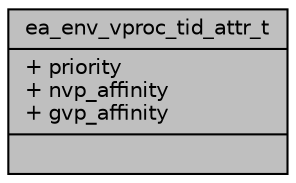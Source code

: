 digraph "ea_env_vproc_tid_attr_t"
{
 // INTERACTIVE_SVG=YES
 // LATEX_PDF_SIZE
  bgcolor="transparent";
  edge [fontname="Helvetica",fontsize="10",labelfontname="Helvetica",labelfontsize="10"];
  node [fontname="Helvetica",fontsize="10",shape=record];
  Node1 [label="{ea_env_vproc_tid_attr_t\n|+ priority\l+ nvp_affinity\l+ gvp_affinity\l|}",height=0.2,width=0.4,color="black", fillcolor="grey75", style="filled", fontcolor="black",tooltip=" "];
}
